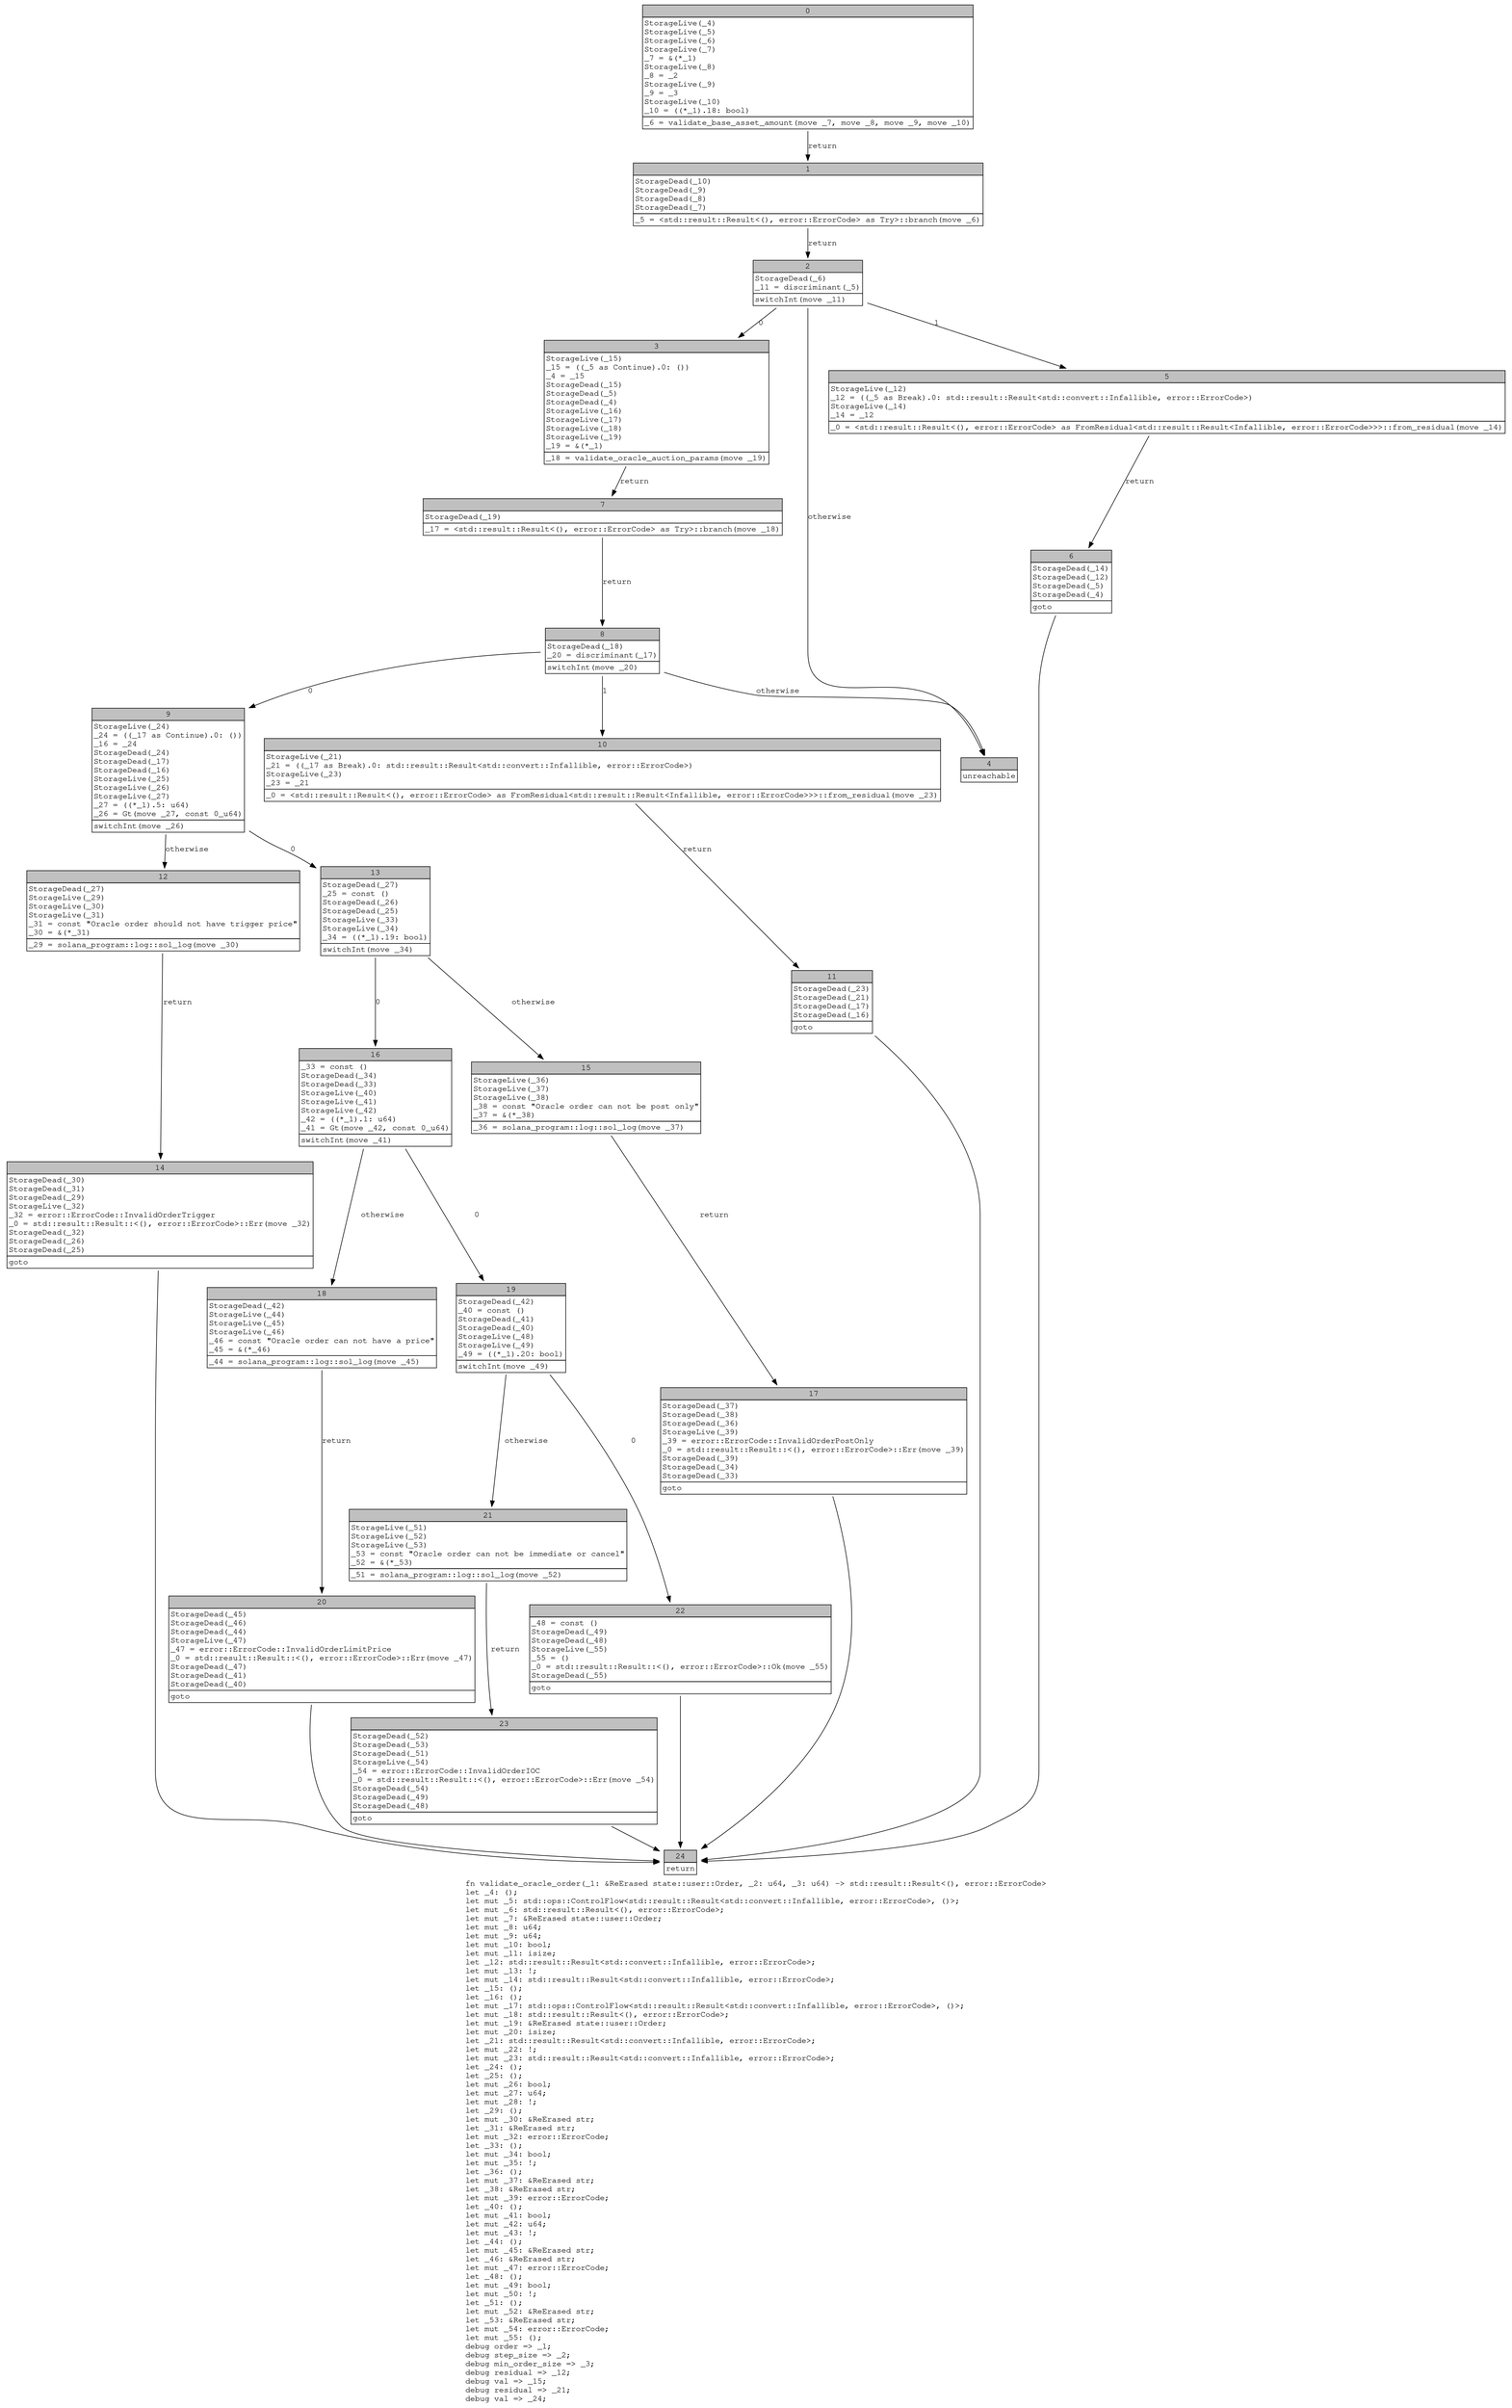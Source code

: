 digraph Mir_0_4558 {
    graph [fontname="Courier, monospace"];
    node [fontname="Courier, monospace"];
    edge [fontname="Courier, monospace"];
    label=<fn validate_oracle_order(_1: &amp;ReErased state::user::Order, _2: u64, _3: u64) -&gt; std::result::Result&lt;(), error::ErrorCode&gt;<br align="left"/>let _4: ();<br align="left"/>let mut _5: std::ops::ControlFlow&lt;std::result::Result&lt;std::convert::Infallible, error::ErrorCode&gt;, ()&gt;;<br align="left"/>let mut _6: std::result::Result&lt;(), error::ErrorCode&gt;;<br align="left"/>let mut _7: &amp;ReErased state::user::Order;<br align="left"/>let mut _8: u64;<br align="left"/>let mut _9: u64;<br align="left"/>let mut _10: bool;<br align="left"/>let mut _11: isize;<br align="left"/>let _12: std::result::Result&lt;std::convert::Infallible, error::ErrorCode&gt;;<br align="left"/>let mut _13: !;<br align="left"/>let mut _14: std::result::Result&lt;std::convert::Infallible, error::ErrorCode&gt;;<br align="left"/>let _15: ();<br align="left"/>let _16: ();<br align="left"/>let mut _17: std::ops::ControlFlow&lt;std::result::Result&lt;std::convert::Infallible, error::ErrorCode&gt;, ()&gt;;<br align="left"/>let mut _18: std::result::Result&lt;(), error::ErrorCode&gt;;<br align="left"/>let mut _19: &amp;ReErased state::user::Order;<br align="left"/>let mut _20: isize;<br align="left"/>let _21: std::result::Result&lt;std::convert::Infallible, error::ErrorCode&gt;;<br align="left"/>let mut _22: !;<br align="left"/>let mut _23: std::result::Result&lt;std::convert::Infallible, error::ErrorCode&gt;;<br align="left"/>let _24: ();<br align="left"/>let _25: ();<br align="left"/>let mut _26: bool;<br align="left"/>let mut _27: u64;<br align="left"/>let mut _28: !;<br align="left"/>let _29: ();<br align="left"/>let mut _30: &amp;ReErased str;<br align="left"/>let _31: &amp;ReErased str;<br align="left"/>let mut _32: error::ErrorCode;<br align="left"/>let _33: ();<br align="left"/>let mut _34: bool;<br align="left"/>let mut _35: !;<br align="left"/>let _36: ();<br align="left"/>let mut _37: &amp;ReErased str;<br align="left"/>let _38: &amp;ReErased str;<br align="left"/>let mut _39: error::ErrorCode;<br align="left"/>let _40: ();<br align="left"/>let mut _41: bool;<br align="left"/>let mut _42: u64;<br align="left"/>let mut _43: !;<br align="left"/>let _44: ();<br align="left"/>let mut _45: &amp;ReErased str;<br align="left"/>let _46: &amp;ReErased str;<br align="left"/>let mut _47: error::ErrorCode;<br align="left"/>let _48: ();<br align="left"/>let mut _49: bool;<br align="left"/>let mut _50: !;<br align="left"/>let _51: ();<br align="left"/>let mut _52: &amp;ReErased str;<br align="left"/>let _53: &amp;ReErased str;<br align="left"/>let mut _54: error::ErrorCode;<br align="left"/>let mut _55: ();<br align="left"/>debug order =&gt; _1;<br align="left"/>debug step_size =&gt; _2;<br align="left"/>debug min_order_size =&gt; _3;<br align="left"/>debug residual =&gt; _12;<br align="left"/>debug val =&gt; _15;<br align="left"/>debug residual =&gt; _21;<br align="left"/>debug val =&gt; _24;<br align="left"/>>;
    bb0__0_4558 [shape="none", label=<<table border="0" cellborder="1" cellspacing="0"><tr><td bgcolor="gray" align="center" colspan="1">0</td></tr><tr><td align="left" balign="left">StorageLive(_4)<br/>StorageLive(_5)<br/>StorageLive(_6)<br/>StorageLive(_7)<br/>_7 = &amp;(*_1)<br/>StorageLive(_8)<br/>_8 = _2<br/>StorageLive(_9)<br/>_9 = _3<br/>StorageLive(_10)<br/>_10 = ((*_1).18: bool)<br/></td></tr><tr><td align="left">_6 = validate_base_asset_amount(move _7, move _8, move _9, move _10)</td></tr></table>>];
    bb1__0_4558 [shape="none", label=<<table border="0" cellborder="1" cellspacing="0"><tr><td bgcolor="gray" align="center" colspan="1">1</td></tr><tr><td align="left" balign="left">StorageDead(_10)<br/>StorageDead(_9)<br/>StorageDead(_8)<br/>StorageDead(_7)<br/></td></tr><tr><td align="left">_5 = &lt;std::result::Result&lt;(), error::ErrorCode&gt; as Try&gt;::branch(move _6)</td></tr></table>>];
    bb2__0_4558 [shape="none", label=<<table border="0" cellborder="1" cellspacing="0"><tr><td bgcolor="gray" align="center" colspan="1">2</td></tr><tr><td align="left" balign="left">StorageDead(_6)<br/>_11 = discriminant(_5)<br/></td></tr><tr><td align="left">switchInt(move _11)</td></tr></table>>];
    bb3__0_4558 [shape="none", label=<<table border="0" cellborder="1" cellspacing="0"><tr><td bgcolor="gray" align="center" colspan="1">3</td></tr><tr><td align="left" balign="left">StorageLive(_15)<br/>_15 = ((_5 as Continue).0: ())<br/>_4 = _15<br/>StorageDead(_15)<br/>StorageDead(_5)<br/>StorageDead(_4)<br/>StorageLive(_16)<br/>StorageLive(_17)<br/>StorageLive(_18)<br/>StorageLive(_19)<br/>_19 = &amp;(*_1)<br/></td></tr><tr><td align="left">_18 = validate_oracle_auction_params(move _19)</td></tr></table>>];
    bb4__0_4558 [shape="none", label=<<table border="0" cellborder="1" cellspacing="0"><tr><td bgcolor="gray" align="center" colspan="1">4</td></tr><tr><td align="left">unreachable</td></tr></table>>];
    bb5__0_4558 [shape="none", label=<<table border="0" cellborder="1" cellspacing="0"><tr><td bgcolor="gray" align="center" colspan="1">5</td></tr><tr><td align="left" balign="left">StorageLive(_12)<br/>_12 = ((_5 as Break).0: std::result::Result&lt;std::convert::Infallible, error::ErrorCode&gt;)<br/>StorageLive(_14)<br/>_14 = _12<br/></td></tr><tr><td align="left">_0 = &lt;std::result::Result&lt;(), error::ErrorCode&gt; as FromResidual&lt;std::result::Result&lt;Infallible, error::ErrorCode&gt;&gt;&gt;::from_residual(move _14)</td></tr></table>>];
    bb6__0_4558 [shape="none", label=<<table border="0" cellborder="1" cellspacing="0"><tr><td bgcolor="gray" align="center" colspan="1">6</td></tr><tr><td align="left" balign="left">StorageDead(_14)<br/>StorageDead(_12)<br/>StorageDead(_5)<br/>StorageDead(_4)<br/></td></tr><tr><td align="left">goto</td></tr></table>>];
    bb7__0_4558 [shape="none", label=<<table border="0" cellborder="1" cellspacing="0"><tr><td bgcolor="gray" align="center" colspan="1">7</td></tr><tr><td align="left" balign="left">StorageDead(_19)<br/></td></tr><tr><td align="left">_17 = &lt;std::result::Result&lt;(), error::ErrorCode&gt; as Try&gt;::branch(move _18)</td></tr></table>>];
    bb8__0_4558 [shape="none", label=<<table border="0" cellborder="1" cellspacing="0"><tr><td bgcolor="gray" align="center" colspan="1">8</td></tr><tr><td align="left" balign="left">StorageDead(_18)<br/>_20 = discriminant(_17)<br/></td></tr><tr><td align="left">switchInt(move _20)</td></tr></table>>];
    bb9__0_4558 [shape="none", label=<<table border="0" cellborder="1" cellspacing="0"><tr><td bgcolor="gray" align="center" colspan="1">9</td></tr><tr><td align="left" balign="left">StorageLive(_24)<br/>_24 = ((_17 as Continue).0: ())<br/>_16 = _24<br/>StorageDead(_24)<br/>StorageDead(_17)<br/>StorageDead(_16)<br/>StorageLive(_25)<br/>StorageLive(_26)<br/>StorageLive(_27)<br/>_27 = ((*_1).5: u64)<br/>_26 = Gt(move _27, const 0_u64)<br/></td></tr><tr><td align="left">switchInt(move _26)</td></tr></table>>];
    bb10__0_4558 [shape="none", label=<<table border="0" cellborder="1" cellspacing="0"><tr><td bgcolor="gray" align="center" colspan="1">10</td></tr><tr><td align="left" balign="left">StorageLive(_21)<br/>_21 = ((_17 as Break).0: std::result::Result&lt;std::convert::Infallible, error::ErrorCode&gt;)<br/>StorageLive(_23)<br/>_23 = _21<br/></td></tr><tr><td align="left">_0 = &lt;std::result::Result&lt;(), error::ErrorCode&gt; as FromResidual&lt;std::result::Result&lt;Infallible, error::ErrorCode&gt;&gt;&gt;::from_residual(move _23)</td></tr></table>>];
    bb11__0_4558 [shape="none", label=<<table border="0" cellborder="1" cellspacing="0"><tr><td bgcolor="gray" align="center" colspan="1">11</td></tr><tr><td align="left" balign="left">StorageDead(_23)<br/>StorageDead(_21)<br/>StorageDead(_17)<br/>StorageDead(_16)<br/></td></tr><tr><td align="left">goto</td></tr></table>>];
    bb12__0_4558 [shape="none", label=<<table border="0" cellborder="1" cellspacing="0"><tr><td bgcolor="gray" align="center" colspan="1">12</td></tr><tr><td align="left" balign="left">StorageDead(_27)<br/>StorageLive(_29)<br/>StorageLive(_30)<br/>StorageLive(_31)<br/>_31 = const &quot;Oracle order should not have trigger price&quot;<br/>_30 = &amp;(*_31)<br/></td></tr><tr><td align="left">_29 = solana_program::log::sol_log(move _30)</td></tr></table>>];
    bb13__0_4558 [shape="none", label=<<table border="0" cellborder="1" cellspacing="0"><tr><td bgcolor="gray" align="center" colspan="1">13</td></tr><tr><td align="left" balign="left">StorageDead(_27)<br/>_25 = const ()<br/>StorageDead(_26)<br/>StorageDead(_25)<br/>StorageLive(_33)<br/>StorageLive(_34)<br/>_34 = ((*_1).19: bool)<br/></td></tr><tr><td align="left">switchInt(move _34)</td></tr></table>>];
    bb14__0_4558 [shape="none", label=<<table border="0" cellborder="1" cellspacing="0"><tr><td bgcolor="gray" align="center" colspan="1">14</td></tr><tr><td align="left" balign="left">StorageDead(_30)<br/>StorageDead(_31)<br/>StorageDead(_29)<br/>StorageLive(_32)<br/>_32 = error::ErrorCode::InvalidOrderTrigger<br/>_0 = std::result::Result::&lt;(), error::ErrorCode&gt;::Err(move _32)<br/>StorageDead(_32)<br/>StorageDead(_26)<br/>StorageDead(_25)<br/></td></tr><tr><td align="left">goto</td></tr></table>>];
    bb15__0_4558 [shape="none", label=<<table border="0" cellborder="1" cellspacing="0"><tr><td bgcolor="gray" align="center" colspan="1">15</td></tr><tr><td align="left" balign="left">StorageLive(_36)<br/>StorageLive(_37)<br/>StorageLive(_38)<br/>_38 = const &quot;Oracle order can not be post only&quot;<br/>_37 = &amp;(*_38)<br/></td></tr><tr><td align="left">_36 = solana_program::log::sol_log(move _37)</td></tr></table>>];
    bb16__0_4558 [shape="none", label=<<table border="0" cellborder="1" cellspacing="0"><tr><td bgcolor="gray" align="center" colspan="1">16</td></tr><tr><td align="left" balign="left">_33 = const ()<br/>StorageDead(_34)<br/>StorageDead(_33)<br/>StorageLive(_40)<br/>StorageLive(_41)<br/>StorageLive(_42)<br/>_42 = ((*_1).1: u64)<br/>_41 = Gt(move _42, const 0_u64)<br/></td></tr><tr><td align="left">switchInt(move _41)</td></tr></table>>];
    bb17__0_4558 [shape="none", label=<<table border="0" cellborder="1" cellspacing="0"><tr><td bgcolor="gray" align="center" colspan="1">17</td></tr><tr><td align="left" balign="left">StorageDead(_37)<br/>StorageDead(_38)<br/>StorageDead(_36)<br/>StorageLive(_39)<br/>_39 = error::ErrorCode::InvalidOrderPostOnly<br/>_0 = std::result::Result::&lt;(), error::ErrorCode&gt;::Err(move _39)<br/>StorageDead(_39)<br/>StorageDead(_34)<br/>StorageDead(_33)<br/></td></tr><tr><td align="left">goto</td></tr></table>>];
    bb18__0_4558 [shape="none", label=<<table border="0" cellborder="1" cellspacing="0"><tr><td bgcolor="gray" align="center" colspan="1">18</td></tr><tr><td align="left" balign="left">StorageDead(_42)<br/>StorageLive(_44)<br/>StorageLive(_45)<br/>StorageLive(_46)<br/>_46 = const &quot;Oracle order can not have a price&quot;<br/>_45 = &amp;(*_46)<br/></td></tr><tr><td align="left">_44 = solana_program::log::sol_log(move _45)</td></tr></table>>];
    bb19__0_4558 [shape="none", label=<<table border="0" cellborder="1" cellspacing="0"><tr><td bgcolor="gray" align="center" colspan="1">19</td></tr><tr><td align="left" balign="left">StorageDead(_42)<br/>_40 = const ()<br/>StorageDead(_41)<br/>StorageDead(_40)<br/>StorageLive(_48)<br/>StorageLive(_49)<br/>_49 = ((*_1).20: bool)<br/></td></tr><tr><td align="left">switchInt(move _49)</td></tr></table>>];
    bb20__0_4558 [shape="none", label=<<table border="0" cellborder="1" cellspacing="0"><tr><td bgcolor="gray" align="center" colspan="1">20</td></tr><tr><td align="left" balign="left">StorageDead(_45)<br/>StorageDead(_46)<br/>StorageDead(_44)<br/>StorageLive(_47)<br/>_47 = error::ErrorCode::InvalidOrderLimitPrice<br/>_0 = std::result::Result::&lt;(), error::ErrorCode&gt;::Err(move _47)<br/>StorageDead(_47)<br/>StorageDead(_41)<br/>StorageDead(_40)<br/></td></tr><tr><td align="left">goto</td></tr></table>>];
    bb21__0_4558 [shape="none", label=<<table border="0" cellborder="1" cellspacing="0"><tr><td bgcolor="gray" align="center" colspan="1">21</td></tr><tr><td align="left" balign="left">StorageLive(_51)<br/>StorageLive(_52)<br/>StorageLive(_53)<br/>_53 = const &quot;Oracle order can not be immediate or cancel&quot;<br/>_52 = &amp;(*_53)<br/></td></tr><tr><td align="left">_51 = solana_program::log::sol_log(move _52)</td></tr></table>>];
    bb22__0_4558 [shape="none", label=<<table border="0" cellborder="1" cellspacing="0"><tr><td bgcolor="gray" align="center" colspan="1">22</td></tr><tr><td align="left" balign="left">_48 = const ()<br/>StorageDead(_49)<br/>StorageDead(_48)<br/>StorageLive(_55)<br/>_55 = ()<br/>_0 = std::result::Result::&lt;(), error::ErrorCode&gt;::Ok(move _55)<br/>StorageDead(_55)<br/></td></tr><tr><td align="left">goto</td></tr></table>>];
    bb23__0_4558 [shape="none", label=<<table border="0" cellborder="1" cellspacing="0"><tr><td bgcolor="gray" align="center" colspan="1">23</td></tr><tr><td align="left" balign="left">StorageDead(_52)<br/>StorageDead(_53)<br/>StorageDead(_51)<br/>StorageLive(_54)<br/>_54 = error::ErrorCode::InvalidOrderIOC<br/>_0 = std::result::Result::&lt;(), error::ErrorCode&gt;::Err(move _54)<br/>StorageDead(_54)<br/>StorageDead(_49)<br/>StorageDead(_48)<br/></td></tr><tr><td align="left">goto</td></tr></table>>];
    bb24__0_4558 [shape="none", label=<<table border="0" cellborder="1" cellspacing="0"><tr><td bgcolor="gray" align="center" colspan="1">24</td></tr><tr><td align="left">return</td></tr></table>>];
    bb0__0_4558 -> bb1__0_4558 [label="return"];
    bb1__0_4558 -> bb2__0_4558 [label="return"];
    bb2__0_4558 -> bb3__0_4558 [label="0"];
    bb2__0_4558 -> bb5__0_4558 [label="1"];
    bb2__0_4558 -> bb4__0_4558 [label="otherwise"];
    bb3__0_4558 -> bb7__0_4558 [label="return"];
    bb5__0_4558 -> bb6__0_4558 [label="return"];
    bb6__0_4558 -> bb24__0_4558 [label=""];
    bb7__0_4558 -> bb8__0_4558 [label="return"];
    bb8__0_4558 -> bb9__0_4558 [label="0"];
    bb8__0_4558 -> bb10__0_4558 [label="1"];
    bb8__0_4558 -> bb4__0_4558 [label="otherwise"];
    bb9__0_4558 -> bb13__0_4558 [label="0"];
    bb9__0_4558 -> bb12__0_4558 [label="otherwise"];
    bb10__0_4558 -> bb11__0_4558 [label="return"];
    bb11__0_4558 -> bb24__0_4558 [label=""];
    bb12__0_4558 -> bb14__0_4558 [label="return"];
    bb13__0_4558 -> bb16__0_4558 [label="0"];
    bb13__0_4558 -> bb15__0_4558 [label="otherwise"];
    bb14__0_4558 -> bb24__0_4558 [label=""];
    bb15__0_4558 -> bb17__0_4558 [label="return"];
    bb16__0_4558 -> bb19__0_4558 [label="0"];
    bb16__0_4558 -> bb18__0_4558 [label="otherwise"];
    bb17__0_4558 -> bb24__0_4558 [label=""];
    bb18__0_4558 -> bb20__0_4558 [label="return"];
    bb19__0_4558 -> bb22__0_4558 [label="0"];
    bb19__0_4558 -> bb21__0_4558 [label="otherwise"];
    bb20__0_4558 -> bb24__0_4558 [label=""];
    bb21__0_4558 -> bb23__0_4558 [label="return"];
    bb22__0_4558 -> bb24__0_4558 [label=""];
    bb23__0_4558 -> bb24__0_4558 [label=""];
}
